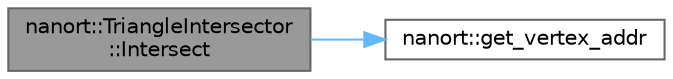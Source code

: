 digraph "nanort::TriangleIntersector::Intersect"
{
 // LATEX_PDF_SIZE
  bgcolor="transparent";
  edge [fontname=Helvetica,fontsize=10,labelfontname=Helvetica,labelfontsize=10];
  node [fontname=Helvetica,fontsize=10,shape=box,height=0.2,width=0.4];
  rankdir="LR";
  Node1 [label="nanort::TriangleIntersector\l::Intersect",height=0.2,width=0.4,color="gray40", fillcolor="grey60", style="filled", fontcolor="black",tooltip="Do ray intersection stuff for prim_index th primitive and return hit distance t, barycentric coordina..."];
  Node1 -> Node2 [color="steelblue1",style="solid"];
  Node2 [label="nanort::get_vertex_addr",height=0.2,width=0.4,color="grey40", fillcolor="white", style="filled",URL="$a00474.html#a91c0c4ec5d542629d67b60c3bf0e7848",tooltip=" "];
}
